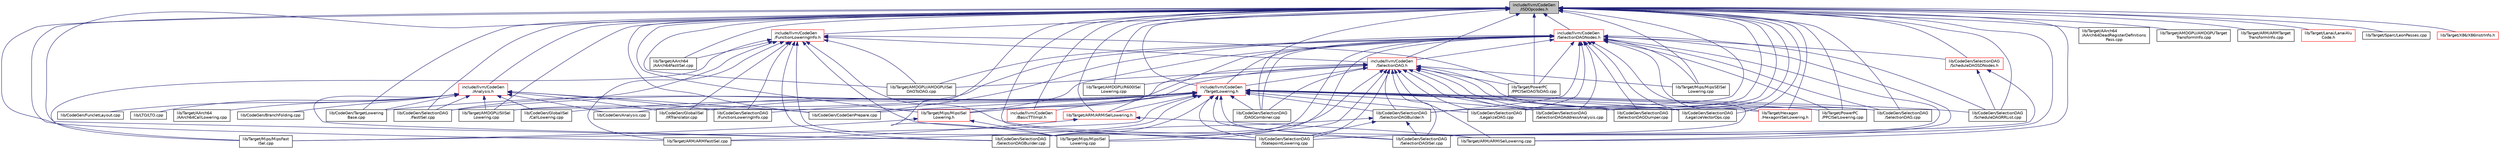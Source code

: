 digraph "include/llvm/CodeGen/ISDOpcodes.h"
{
 // LATEX_PDF_SIZE
  bgcolor="transparent";
  edge [fontname="Helvetica",fontsize="10",labelfontname="Helvetica",labelfontsize="10"];
  node [fontname="Helvetica",fontsize="10",shape="box"];
  Node1 [label="include/llvm/CodeGen\l/ISDOpcodes.h",height=0.2,width=0.4,color="black", fillcolor="grey75", style="filled", fontcolor="black",tooltip=" "];
  Node1 -> Node2 [dir="back",color="midnightblue",fontsize="10",style="solid",fontname="Helvetica"];
  Node2 [label="include/llvm/CodeGen\l/Analysis.h",height=0.2,width=0.4,color="red",URL="$llvm_2CodeGen_2Analysis_8h.html",tooltip=" "];
  Node2 -> Node3 [dir="back",color="midnightblue",fontsize="10",style="solid",fontname="Helvetica"];
  Node3 [label="lib/CodeGen/Analysis.cpp",height=0.2,width=0.4,color="black",URL="$CodeGen_2Analysis_8cpp.html",tooltip=" "];
  Node2 -> Node4 [dir="back",color="midnightblue",fontsize="10",style="solid",fontname="Helvetica"];
  Node4 [label="lib/CodeGen/BranchFolding.cpp",height=0.2,width=0.4,color="black",URL="$BranchFolding_8cpp.html",tooltip=" "];
  Node2 -> Node5 [dir="back",color="midnightblue",fontsize="10",style="solid",fontname="Helvetica"];
  Node5 [label="lib/CodeGen/CodeGenPrepare.cpp",height=0.2,width=0.4,color="black",URL="$CodeGenPrepare_8cpp.html",tooltip=" "];
  Node2 -> Node6 [dir="back",color="midnightblue",fontsize="10",style="solid",fontname="Helvetica"];
  Node6 [label="lib/CodeGen/FuncletLayout.cpp",height=0.2,width=0.4,color="black",URL="$FuncletLayout_8cpp.html",tooltip=" "];
  Node2 -> Node7 [dir="back",color="midnightblue",fontsize="10",style="solid",fontname="Helvetica"];
  Node7 [label="lib/CodeGen/GlobalISel\l/CallLowering.cpp",height=0.2,width=0.4,color="black",URL="$CallLowering_8cpp.html",tooltip="This file implements some simple delegations needed for call lowering."];
  Node2 -> Node8 [dir="back",color="midnightblue",fontsize="10",style="solid",fontname="Helvetica"];
  Node8 [label="lib/CodeGen/GlobalISel\l/IRTranslator.cpp",height=0.2,width=0.4,color="black",URL="$IRTranslator_8cpp.html",tooltip="This file implements the IRTranslator class."];
  Node2 -> Node9 [dir="back",color="midnightblue",fontsize="10",style="solid",fontname="Helvetica"];
  Node9 [label="lib/CodeGen/SelectionDAG\l/FastISel.cpp",height=0.2,width=0.4,color="black",URL="$FastISel_8cpp.html",tooltip=" "];
  Node2 -> Node10 [dir="back",color="midnightblue",fontsize="10",style="solid",fontname="Helvetica"];
  Node10 [label="lib/CodeGen/SelectionDAG\l/FunctionLoweringInfo.cpp",height=0.2,width=0.4,color="black",URL="$FunctionLoweringInfo_8cpp.html",tooltip=" "];
  Node2 -> Node11 [dir="back",color="midnightblue",fontsize="10",style="solid",fontname="Helvetica"];
  Node11 [label="lib/CodeGen/SelectionDAG\l/SelectionDAGBuilder.cpp",height=0.2,width=0.4,color="black",URL="$SelectionDAGBuilder_8cpp.html",tooltip=" "];
  Node2 -> Node12 [dir="back",color="midnightblue",fontsize="10",style="solid",fontname="Helvetica"];
  Node12 [label="lib/CodeGen/TargetLowering\lBase.cpp",height=0.2,width=0.4,color="black",URL="$TargetLoweringBase_8cpp.html",tooltip=" "];
  Node2 -> Node13 [dir="back",color="midnightblue",fontsize="10",style="solid",fontname="Helvetica"];
  Node13 [label="lib/LTO/LTO.cpp",height=0.2,width=0.4,color="black",URL="$LTO_8cpp.html",tooltip=" "];
  Node2 -> Node14 [dir="back",color="midnightblue",fontsize="10",style="solid",fontname="Helvetica"];
  Node14 [label="lib/Target/AArch64\l/AArch64CallLowering.cpp",height=0.2,width=0.4,color="black",URL="$AArch64CallLowering_8cpp.html",tooltip="This file implements the lowering of LLVM calls to machine code calls for GlobalISel."];
  Node2 -> Node17 [dir="back",color="midnightblue",fontsize="10",style="solid",fontname="Helvetica"];
  Node17 [label="lib/Target/AMDGPU/SIISel\lLowering.cpp",height=0.2,width=0.4,color="black",URL="$SIISelLowering_8cpp.html",tooltip="Custom DAG lowering for SI."];
  Node1 -> Node26 [dir="back",color="midnightblue",fontsize="10",style="solid",fontname="Helvetica"];
  Node26 [label="include/llvm/CodeGen\l/BasicTTIImpl.h",height=0.2,width=0.4,color="red",URL="$BasicTTIImpl_8h.html",tooltip="This file provides a helper that implements much of the TTI interface in terms of the target-independ..."];
  Node1 -> Node68 [dir="back",color="midnightblue",fontsize="10",style="solid",fontname="Helvetica"];
  Node68 [label="include/llvm/CodeGen\l/FunctionLoweringInfo.h",height=0.2,width=0.4,color="red",URL="$FunctionLoweringInfo_8h.html",tooltip=" "];
  Node68 -> Node69 [dir="back",color="midnightblue",fontsize="10",style="solid",fontname="Helvetica"];
  Node69 [label="include/llvm/CodeGen\l/SelectionDAG.h",height=0.2,width=0.4,color="red",URL="$SelectionDAG_8h.html",tooltip=" "];
  Node69 -> Node108 [dir="back",color="midnightblue",fontsize="10",style="solid",fontname="Helvetica"];
  Node108 [label="include/llvm/CodeGen\l/TargetLowering.h",height=0.2,width=0.4,color="red",URL="$TargetLowering_8h.html",tooltip="This file describes how to lower LLVM code to machine code."];
  Node108 -> Node26 [dir="back",color="midnightblue",fontsize="10",style="solid",fontname="Helvetica"];
  Node108 -> Node3 [dir="back",color="midnightblue",fontsize="10",style="solid",fontname="Helvetica"];
  Node108 -> Node5 [dir="back",color="midnightblue",fontsize="10",style="solid",fontname="Helvetica"];
  Node108 -> Node7 [dir="back",color="midnightblue",fontsize="10",style="solid",fontname="Helvetica"];
  Node108 -> Node8 [dir="back",color="midnightblue",fontsize="10",style="solid",fontname="Helvetica"];
  Node108 -> Node206 [dir="back",color="midnightblue",fontsize="10",style="solid",fontname="Helvetica"];
  Node206 [label="lib/CodeGen/SelectionDAG\l/DAGCombiner.cpp",height=0.2,width=0.4,color="black",URL="$DAGCombiner_8cpp.html",tooltip=" "];
  Node108 -> Node9 [dir="back",color="midnightblue",fontsize="10",style="solid",fontname="Helvetica"];
  Node108 -> Node10 [dir="back",color="midnightblue",fontsize="10",style="solid",fontname="Helvetica"];
  Node108 -> Node208 [dir="back",color="midnightblue",fontsize="10",style="solid",fontname="Helvetica"];
  Node208 [label="lib/CodeGen/SelectionDAG\l/LegalizeDAG.cpp",height=0.2,width=0.4,color="black",URL="$LegalizeDAG_8cpp.html",tooltip=" "];
  Node108 -> Node215 [dir="back",color="midnightblue",fontsize="10",style="solid",fontname="Helvetica"];
  Node215 [label="lib/CodeGen/SelectionDAG\l/LegalizeVectorOps.cpp",height=0.2,width=0.4,color="black",URL="$LegalizeVectorOps_8cpp.html",tooltip=" "];
  Node108 -> Node75 [dir="back",color="midnightblue",fontsize="10",style="solid",fontname="Helvetica"];
  Node75 [label="lib/CodeGen/SelectionDAG\l/ScheduleDAGRRList.cpp",height=0.2,width=0.4,color="black",URL="$ScheduleDAGRRList_8cpp.html",tooltip=" "];
  Node108 -> Node216 [dir="back",color="midnightblue",fontsize="10",style="solid",fontname="Helvetica"];
  Node216 [label="lib/CodeGen/SelectionDAG\l/SelectionDAG.cpp",height=0.2,width=0.4,color="black",URL="$SelectionDAG_8cpp.html",tooltip=" "];
  Node108 -> Node217 [dir="back",color="midnightblue",fontsize="10",style="solid",fontname="Helvetica"];
  Node217 [label="lib/CodeGen/SelectionDAG\l/SelectionDAGAddressAnalysis.cpp",height=0.2,width=0.4,color="black",URL="$SelectionDAGAddressAnalysis_8cpp.html",tooltip=" "];
  Node108 -> Node11 [dir="back",color="midnightblue",fontsize="10",style="solid",fontname="Helvetica"];
  Node108 -> Node183 [dir="back",color="midnightblue",fontsize="10",style="solid",fontname="Helvetica"];
  Node183 [label="lib/CodeGen/SelectionDAG\l/SelectionDAGBuilder.h",height=0.2,width=0.4,color="black",URL="$SelectionDAGBuilder_8h.html",tooltip=" "];
  Node183 -> Node11 [dir="back",color="midnightblue",fontsize="10",style="solid",fontname="Helvetica"];
  Node183 -> Node76 [dir="back",color="midnightblue",fontsize="10",style="solid",fontname="Helvetica"];
  Node76 [label="lib/CodeGen/SelectionDAG\l/SelectionDAGISel.cpp",height=0.2,width=0.4,color="black",URL="$SelectionDAGISel_8cpp.html",tooltip=" "];
  Node183 -> Node184 [dir="back",color="midnightblue",fontsize="10",style="solid",fontname="Helvetica"];
  Node184 [label="lib/CodeGen/SelectionDAG\l/StatepointLowering.cpp",height=0.2,width=0.4,color="black",URL="$StatepointLowering_8cpp.html",tooltip=" "];
  Node108 -> Node218 [dir="back",color="midnightblue",fontsize="10",style="solid",fontname="Helvetica"];
  Node218 [label="lib/CodeGen/SelectionDAG\l/SelectionDAGDumper.cpp",height=0.2,width=0.4,color="black",URL="$SelectionDAGDumper_8cpp.html",tooltip=" "];
  Node108 -> Node76 [dir="back",color="midnightblue",fontsize="10",style="solid",fontname="Helvetica"];
  Node108 -> Node184 [dir="back",color="midnightblue",fontsize="10",style="solid",fontname="Helvetica"];
  Node108 -> Node12 [dir="back",color="midnightblue",fontsize="10",style="solid",fontname="Helvetica"];
  Node108 -> Node111 [dir="back",color="midnightblue",fontsize="10",style="solid",fontname="Helvetica"];
  Node111 [label="lib/Target/ARM/ARMFastISel.cpp",height=0.2,width=0.4,color="black",URL="$ARMFastISel_8cpp.html",tooltip=" "];
  Node108 -> Node329 [dir="back",color="midnightblue",fontsize="10",style="solid",fontname="Helvetica"];
  Node329 [label="lib/Target/ARM/ARMISelLowering.cpp",height=0.2,width=0.4,color="black",URL="$ARMISelLowering_8cpp.html",tooltip=" "];
  Node108 -> Node330 [dir="back",color="midnightblue",fontsize="10",style="solid",fontname="Helvetica"];
  Node330 [label="lib/Target/ARM/ARMISelLowering.h",height=0.2,width=0.4,color="red",URL="$ARMISelLowering_8h.html",tooltip=" "];
  Node330 -> Node111 [dir="back",color="midnightblue",fontsize="10",style="solid",fontname="Helvetica"];
  Node330 -> Node329 [dir="back",color="midnightblue",fontsize="10",style="solid",fontname="Helvetica"];
  Node108 -> Node423 [dir="back",color="midnightblue",fontsize="10",style="solid",fontname="Helvetica"];
  Node423 [label="lib/Target/Hexagon\l/HexagonISelLowering.h",height=0.2,width=0.4,color="red",URL="$HexagonISelLowering_8h.html",tooltip=" "];
  Node108 -> Node112 [dir="back",color="midnightblue",fontsize="10",style="solid",fontname="Helvetica"];
  Node112 [label="lib/Target/Mips/MipsFast\lISel.cpp",height=0.2,width=0.4,color="black",URL="$MipsFastISel_8cpp.html",tooltip="This file defines the MIPS-specific support for the FastISel class."];
  Node108 -> Node447 [dir="back",color="midnightblue",fontsize="10",style="solid",fontname="Helvetica"];
  Node447 [label="lib/Target/Mips/MipsISel\lLowering.h",height=0.2,width=0.4,color="red",URL="$MipsISelLowering_8h.html",tooltip=" "];
  Node447 -> Node112 [dir="back",color="midnightblue",fontsize="10",style="solid",fontname="Helvetica"];
  Node447 -> Node452 [dir="back",color="midnightblue",fontsize="10",style="solid",fontname="Helvetica"];
  Node452 [label="lib/Target/Mips/MipsISel\lLowering.cpp",height=0.2,width=0.4,color="black",URL="$MipsISelLowering_8cpp.html",tooltip=" "];
  Node108 -> Node492 [dir="back",color="midnightblue",fontsize="10",style="solid",fontname="Helvetica"];
  Node492 [label="lib/Target/PowerPC\l/PPCISelLowering.cpp",height=0.2,width=0.4,color="black",URL="$PPCISelLowering_8cpp.html",tooltip=" "];
  Node69 -> Node206 [dir="back",color="midnightblue",fontsize="10",style="solid",fontname="Helvetica"];
  Node69 -> Node208 [dir="back",color="midnightblue",fontsize="10",style="solid",fontname="Helvetica"];
  Node69 -> Node215 [dir="back",color="midnightblue",fontsize="10",style="solid",fontname="Helvetica"];
  Node69 -> Node216 [dir="back",color="midnightblue",fontsize="10",style="solid",fontname="Helvetica"];
  Node69 -> Node217 [dir="back",color="midnightblue",fontsize="10",style="solid",fontname="Helvetica"];
  Node69 -> Node11 [dir="back",color="midnightblue",fontsize="10",style="solid",fontname="Helvetica"];
  Node69 -> Node183 [dir="back",color="midnightblue",fontsize="10",style="solid",fontname="Helvetica"];
  Node69 -> Node218 [dir="back",color="midnightblue",fontsize="10",style="solid",fontname="Helvetica"];
  Node69 -> Node76 [dir="back",color="midnightblue",fontsize="10",style="solid",fontname="Helvetica"];
  Node69 -> Node184 [dir="back",color="midnightblue",fontsize="10",style="solid",fontname="Helvetica"];
  Node69 -> Node78 [dir="back",color="midnightblue",fontsize="10",style="solid",fontname="Helvetica"];
  Node78 [label="lib/Target/AMDGPU/AMDGPUISel\lDAGToDAG.cpp",height=0.2,width=0.4,color="black",URL="$AMDGPUISelDAGToDAG_8cpp.html",tooltip="Defines an instruction selector for the AMDGPU target."];
  Node69 -> Node290 [dir="back",color="midnightblue",fontsize="10",style="solid",fontname="Helvetica"];
  Node290 [label="lib/Target/AMDGPU/R600ISel\lLowering.cpp",height=0.2,width=0.4,color="black",URL="$R600ISelLowering_8cpp.html",tooltip="Custom DAG lowering for R600."];
  Node69 -> Node17 [dir="back",color="midnightblue",fontsize="10",style="solid",fontname="Helvetica"];
  Node69 -> Node329 [dir="back",color="midnightblue",fontsize="10",style="solid",fontname="Helvetica"];
  Node69 -> Node452 [dir="back",color="midnightblue",fontsize="10",style="solid",fontname="Helvetica"];
  Node69 -> Node447 [dir="back",color="midnightblue",fontsize="10",style="solid",fontname="Helvetica"];
  Node69 -> Node454 [dir="back",color="midnightblue",fontsize="10",style="solid",fontname="Helvetica"];
  Node454 [label="lib/Target/Mips/MipsSEISel\lLowering.cpp",height=0.2,width=0.4,color="black",URL="$MipsSEISelLowering_8cpp.html",tooltip=" "];
  Node69 -> Node99 [dir="back",color="midnightblue",fontsize="10",style="solid",fontname="Helvetica"];
  Node99 [label="lib/Target/PowerPC\l/PPCISelDAGToDAG.cpp",height=0.2,width=0.4,color="black",URL="$PPCISelDAGToDAG_8cpp.html",tooltip=" "];
  Node69 -> Node492 [dir="back",color="midnightblue",fontsize="10",style="solid",fontname="Helvetica"];
  Node68 -> Node8 [dir="back",color="midnightblue",fontsize="10",style="solid",fontname="Helvetica"];
  Node68 -> Node9 [dir="back",color="midnightblue",fontsize="10",style="solid",fontname="Helvetica"];
  Node68 -> Node10 [dir="back",color="midnightblue",fontsize="10",style="solid",fontname="Helvetica"];
  Node68 -> Node11 [dir="back",color="midnightblue",fontsize="10",style="solid",fontname="Helvetica"];
  Node68 -> Node76 [dir="back",color="midnightblue",fontsize="10",style="solid",fontname="Helvetica"];
  Node68 -> Node184 [dir="back",color="midnightblue",fontsize="10",style="solid",fontname="Helvetica"];
  Node68 -> Node110 [dir="back",color="midnightblue",fontsize="10",style="solid",fontname="Helvetica"];
  Node110 [label="lib/Target/AArch64\l/AArch64FastISel.cpp",height=0.2,width=0.4,color="black",URL="$AArch64FastISel_8cpp.html",tooltip=" "];
  Node68 -> Node78 [dir="back",color="midnightblue",fontsize="10",style="solid",fontname="Helvetica"];
  Node68 -> Node111 [dir="back",color="midnightblue",fontsize="10",style="solid",fontname="Helvetica"];
  Node68 -> Node112 [dir="back",color="midnightblue",fontsize="10",style="solid",fontname="Helvetica"];
  Node68 -> Node452 [dir="back",color="midnightblue",fontsize="10",style="solid",fontname="Helvetica"];
  Node68 -> Node99 [dir="back",color="midnightblue",fontsize="10",style="solid",fontname="Helvetica"];
  Node1 -> Node69 [dir="back",color="midnightblue",fontsize="10",style="solid",fontname="Helvetica"];
  Node1 -> Node648 [dir="back",color="midnightblue",fontsize="10",style="solid",fontname="Helvetica"];
  Node648 [label="include/llvm/CodeGen\l/SelectionDAGNodes.h",height=0.2,width=0.4,color="red",URL="$SelectionDAGNodes_8h.html",tooltip=" "];
  Node648 -> Node69 [dir="back",color="midnightblue",fontsize="10",style="solid",fontname="Helvetica"];
  Node648 -> Node108 [dir="back",color="midnightblue",fontsize="10",style="solid",fontname="Helvetica"];
  Node648 -> Node5 [dir="back",color="midnightblue",fontsize="10",style="solid",fontname="Helvetica"];
  Node648 -> Node206 [dir="back",color="midnightblue",fontsize="10",style="solid",fontname="Helvetica"];
  Node648 -> Node208 [dir="back",color="midnightblue",fontsize="10",style="solid",fontname="Helvetica"];
  Node648 -> Node215 [dir="back",color="midnightblue",fontsize="10",style="solid",fontname="Helvetica"];
  Node648 -> Node75 [dir="back",color="midnightblue",fontsize="10",style="solid",fontname="Helvetica"];
  Node648 -> Node165 [dir="back",color="midnightblue",fontsize="10",style="solid",fontname="Helvetica"];
  Node165 [label="lib/CodeGen/SelectionDAG\l/ScheduleDAGSDNodes.h",height=0.2,width=0.4,color="red",URL="$ScheduleDAGSDNodes_8h.html",tooltip=" "];
  Node165 -> Node75 [dir="back",color="midnightblue",fontsize="10",style="solid",fontname="Helvetica"];
  Node165 -> Node76 [dir="back",color="midnightblue",fontsize="10",style="solid",fontname="Helvetica"];
  Node648 -> Node216 [dir="back",color="midnightblue",fontsize="10",style="solid",fontname="Helvetica"];
  Node648 -> Node217 [dir="back",color="midnightblue",fontsize="10",style="solid",fontname="Helvetica"];
  Node648 -> Node11 [dir="back",color="midnightblue",fontsize="10",style="solid",fontname="Helvetica"];
  Node648 -> Node183 [dir="back",color="midnightblue",fontsize="10",style="solid",fontname="Helvetica"];
  Node648 -> Node218 [dir="back",color="midnightblue",fontsize="10",style="solid",fontname="Helvetica"];
  Node648 -> Node76 [dir="back",color="midnightblue",fontsize="10",style="solid",fontname="Helvetica"];
  Node648 -> Node184 [dir="back",color="midnightblue",fontsize="10",style="solid",fontname="Helvetica"];
  Node648 -> Node78 [dir="back",color="midnightblue",fontsize="10",style="solid",fontname="Helvetica"];
  Node648 -> Node17 [dir="back",color="midnightblue",fontsize="10",style="solid",fontname="Helvetica"];
  Node648 -> Node329 [dir="back",color="midnightblue",fontsize="10",style="solid",fontname="Helvetica"];
  Node648 -> Node330 [dir="back",color="midnightblue",fontsize="10",style="solid",fontname="Helvetica"];
  Node648 -> Node423 [dir="back",color="midnightblue",fontsize="10",style="solid",fontname="Helvetica"];
  Node648 -> Node452 [dir="back",color="midnightblue",fontsize="10",style="solid",fontname="Helvetica"];
  Node648 -> Node447 [dir="back",color="midnightblue",fontsize="10",style="solid",fontname="Helvetica"];
  Node648 -> Node454 [dir="back",color="midnightblue",fontsize="10",style="solid",fontname="Helvetica"];
  Node648 -> Node99 [dir="back",color="midnightblue",fontsize="10",style="solid",fontname="Helvetica"];
  Node648 -> Node492 [dir="back",color="midnightblue",fontsize="10",style="solid",fontname="Helvetica"];
  Node1 -> Node108 [dir="back",color="midnightblue",fontsize="10",style="solid",fontname="Helvetica"];
  Node1 -> Node5 [dir="back",color="midnightblue",fontsize="10",style="solid",fontname="Helvetica"];
  Node1 -> Node206 [dir="back",color="midnightblue",fontsize="10",style="solid",fontname="Helvetica"];
  Node1 -> Node9 [dir="back",color="midnightblue",fontsize="10",style="solid",fontname="Helvetica"];
  Node1 -> Node208 [dir="back",color="midnightblue",fontsize="10",style="solid",fontname="Helvetica"];
  Node1 -> Node215 [dir="back",color="midnightblue",fontsize="10",style="solid",fontname="Helvetica"];
  Node1 -> Node75 [dir="back",color="midnightblue",fontsize="10",style="solid",fontname="Helvetica"];
  Node1 -> Node165 [dir="back",color="midnightblue",fontsize="10",style="solid",fontname="Helvetica"];
  Node1 -> Node216 [dir="back",color="midnightblue",fontsize="10",style="solid",fontname="Helvetica"];
  Node1 -> Node217 [dir="back",color="midnightblue",fontsize="10",style="solid",fontname="Helvetica"];
  Node1 -> Node11 [dir="back",color="midnightblue",fontsize="10",style="solid",fontname="Helvetica"];
  Node1 -> Node183 [dir="back",color="midnightblue",fontsize="10",style="solid",fontname="Helvetica"];
  Node1 -> Node218 [dir="back",color="midnightblue",fontsize="10",style="solid",fontname="Helvetica"];
  Node1 -> Node76 [dir="back",color="midnightblue",fontsize="10",style="solid",fontname="Helvetica"];
  Node1 -> Node184 [dir="back",color="midnightblue",fontsize="10",style="solid",fontname="Helvetica"];
  Node1 -> Node12 [dir="back",color="midnightblue",fontsize="10",style="solid",fontname="Helvetica"];
  Node1 -> Node235 [dir="back",color="midnightblue",fontsize="10",style="solid",fontname="Helvetica"];
  Node235 [label="lib/Target/AArch64\l/AArch64DeadRegisterDefinitions\lPass.cpp",height=0.2,width=0.4,color="black",URL="$AArch64DeadRegisterDefinitionsPass_8cpp.html",tooltip=" "];
  Node1 -> Node110 [dir="back",color="midnightblue",fontsize="10",style="solid",fontname="Helvetica"];
  Node1 -> Node78 [dir="back",color="midnightblue",fontsize="10",style="solid",fontname="Helvetica"];
  Node1 -> Node34 [dir="back",color="midnightblue",fontsize="10",style="solid",fontname="Helvetica"];
  Node34 [label="lib/Target/AMDGPU/AMDGPUTarget\lTransformInfo.cpp",height=0.2,width=0.4,color="black",URL="$AMDGPUTargetTransformInfo_8cpp.html",tooltip=" "];
  Node1 -> Node290 [dir="back",color="midnightblue",fontsize="10",style="solid",fontname="Helvetica"];
  Node1 -> Node17 [dir="back",color="midnightblue",fontsize="10",style="solid",fontname="Helvetica"];
  Node1 -> Node111 [dir="back",color="midnightblue",fontsize="10",style="solid",fontname="Helvetica"];
  Node1 -> Node329 [dir="back",color="midnightblue",fontsize="10",style="solid",fontname="Helvetica"];
  Node1 -> Node330 [dir="back",color="midnightblue",fontsize="10",style="solid",fontname="Helvetica"];
  Node1 -> Node40 [dir="back",color="midnightblue",fontsize="10",style="solid",fontname="Helvetica"];
  Node40 [label="lib/Target/ARM/ARMTarget\lTransformInfo.cpp",height=0.2,width=0.4,color="black",URL="$ARMTargetTransformInfo_8cpp.html",tooltip=" "];
  Node1 -> Node423 [dir="back",color="midnightblue",fontsize="10",style="solid",fontname="Helvetica"];
  Node1 -> Node668 [dir="back",color="midnightblue",fontsize="10",style="solid",fontname="Helvetica"];
  Node668 [label="lib/Target/Lanai/LanaiAlu\lCode.h",height=0.2,width=0.4,color="red",URL="$LanaiAluCode_8h.html",tooltip=" "];
  Node1 -> Node112 [dir="back",color="midnightblue",fontsize="10",style="solid",fontname="Helvetica"];
  Node1 -> Node452 [dir="back",color="midnightblue",fontsize="10",style="solid",fontname="Helvetica"];
  Node1 -> Node447 [dir="back",color="midnightblue",fontsize="10",style="solid",fontname="Helvetica"];
  Node1 -> Node454 [dir="back",color="midnightblue",fontsize="10",style="solid",fontname="Helvetica"];
  Node1 -> Node99 [dir="back",color="midnightblue",fontsize="10",style="solid",fontname="Helvetica"];
  Node1 -> Node492 [dir="back",color="midnightblue",fontsize="10",style="solid",fontname="Helvetica"];
  Node1 -> Node531 [dir="back",color="midnightblue",fontsize="10",style="solid",fontname="Helvetica"];
  Node531 [label="lib/Target/Sparc/LeonPasses.cpp",height=0.2,width=0.4,color="black",URL="$LeonPasses_8cpp.html",tooltip=" "];
  Node1 -> Node675 [dir="back",color="midnightblue",fontsize="10",style="solid",fontname="Helvetica"];
  Node675 [label="lib/Target/X86/X86InstrInfo.h",height=0.2,width=0.4,color="red",URL="$X86InstrInfo_8h.html",tooltip=" "];
}
